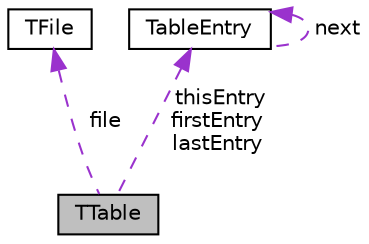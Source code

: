 digraph "TTable"
{
  edge [fontname="Helvetica",fontsize="10",labelfontname="Helvetica",labelfontsize="10"];
  node [fontname="Helvetica",fontsize="10",shape=record];
  Node1 [label="TTable",height=0.2,width=0.4,color="black", fillcolor="grey75", style="filled", fontcolor="black"];
  Node2 -> Node1 [dir="back",color="darkorchid3",fontsize="10",style="dashed",label=" file" ,fontname="Helvetica"];
  Node2 [label="TFile",height=0.2,width=0.4,color="black", fillcolor="white", style="filled",URL="$d2/ddc/struct_t_file.html"];
  Node3 -> Node1 [dir="back",color="darkorchid3",fontsize="10",style="dashed",label=" thisEntry\nfirstEntry\nlastEntry" ,fontname="Helvetica"];
  Node3 [label="TableEntry",height=0.2,width=0.4,color="black", fillcolor="white", style="filled",URL="$d5/d8c/struct_table_entry.html"];
  Node3 -> Node3 [dir="back",color="darkorchid3",fontsize="10",style="dashed",label=" next" ,fontname="Helvetica"];
}
